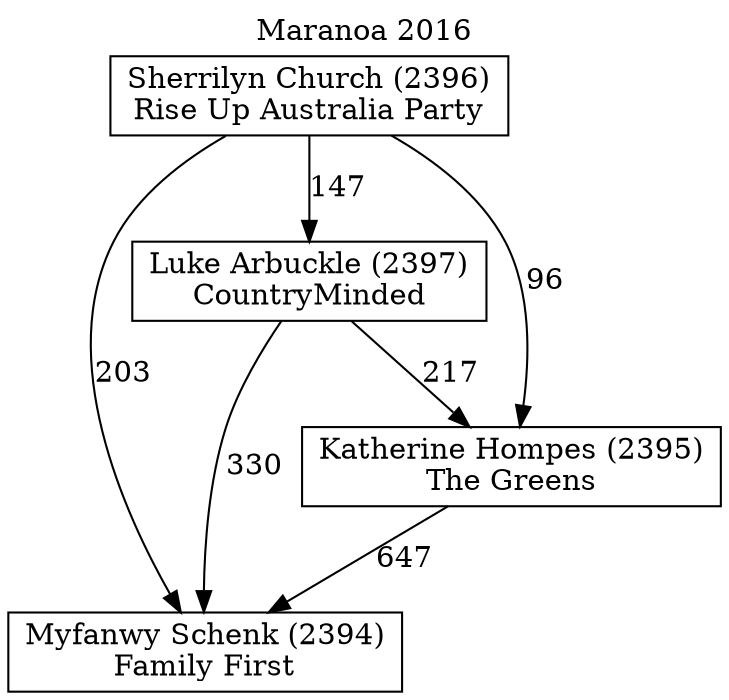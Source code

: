 // House preference flow
digraph "Myfanwy Schenk (2394)_Maranoa_2016" {
	graph [label="Maranoa 2016" labelloc=t mclimit=10]
	node [shape=box]
	"Myfanwy Schenk (2394)" [label="Myfanwy Schenk (2394)
Family First"]
	"Luke Arbuckle (2397)" [label="Luke Arbuckle (2397)
CountryMinded"]
	"Katherine Hompes (2395)" [label="Katherine Hompes (2395)
The Greens"]
	"Sherrilyn Church (2396)" [label="Sherrilyn Church (2396)
Rise Up Australia Party"]
	"Luke Arbuckle (2397)" -> "Myfanwy Schenk (2394)" [label=330]
	"Luke Arbuckle (2397)" -> "Katherine Hompes (2395)" [label=217]
	"Sherrilyn Church (2396)" -> "Myfanwy Schenk (2394)" [label=203]
	"Sherrilyn Church (2396)" -> "Luke Arbuckle (2397)" [label=147]
	"Katherine Hompes (2395)" -> "Myfanwy Schenk (2394)" [label=647]
	"Sherrilyn Church (2396)" -> "Katherine Hompes (2395)" [label=96]
}
